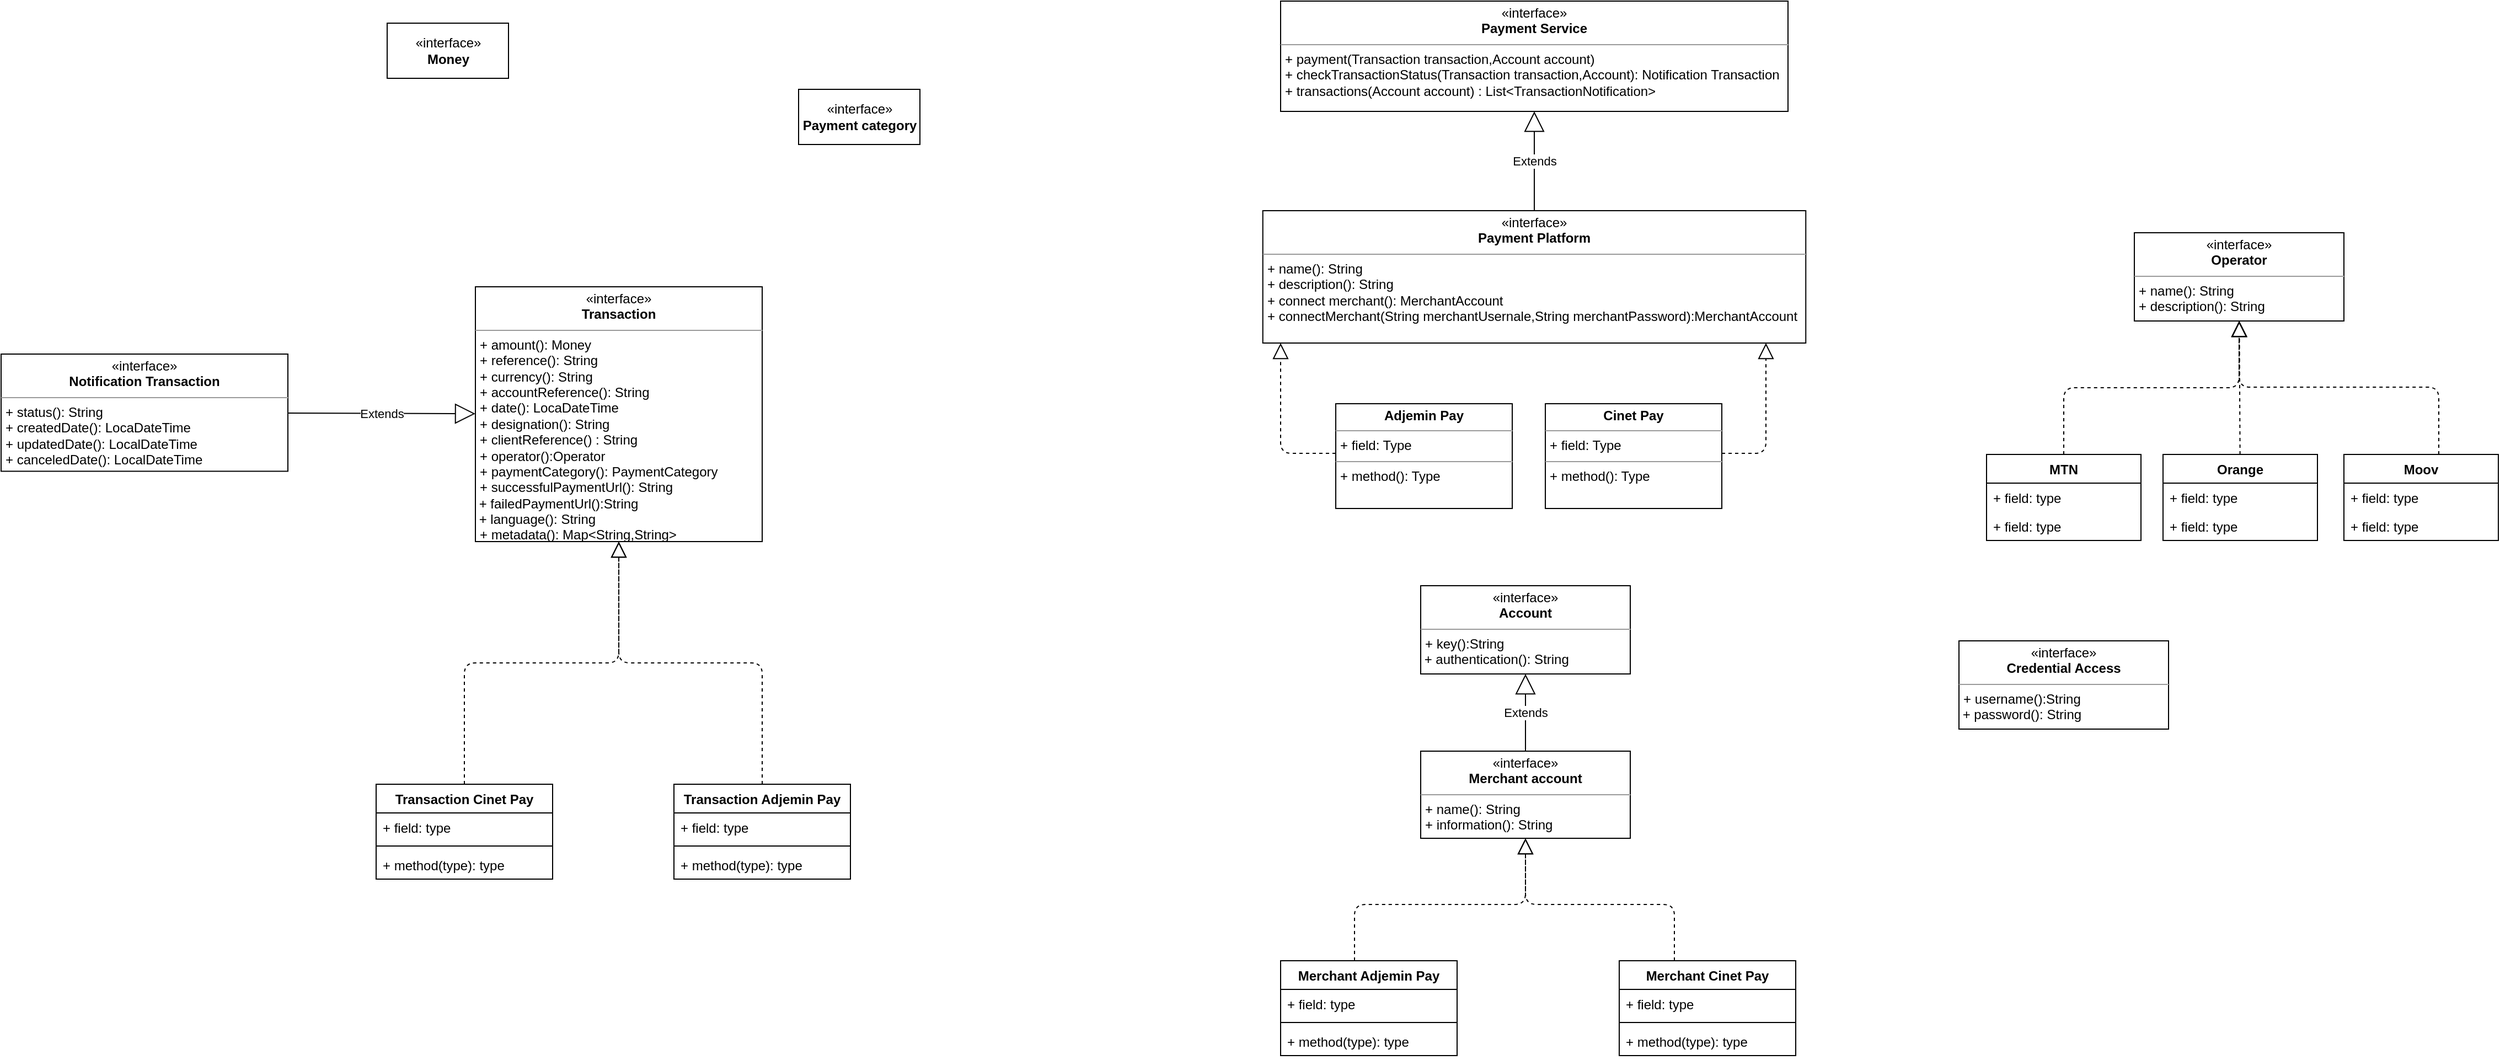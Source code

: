 <mxfile version="13.7.9" type="embed"><diagram id="fwskY1HQL-udNzID6mZi" name="Page-1"><mxGraphModel dx="2558" dy="633" grid="1" gridSize="10" guides="1" tooltips="1" connect="1" arrows="1" fold="1" page="1" pageScale="1" pageWidth="827" pageHeight="1169" math="0" shadow="0"><root><mxCell id="0"/><mxCell id="1" parent="0"/><mxCell id="k0gJWanafnydEsKdQi3P-4" value="Extends" style="endArrow=block;endSize=16;endFill=0;html=1;" parent="1" source="k0gJWanafnydEsKdQi3P-13" target="k0gJWanafnydEsKdQi3P-83" edge="1"><mxGeometry width="160" relative="1" as="geometry"><mxPoint x="-178" y="729" as="sourcePoint"/><mxPoint x="-178" y="659" as="targetPoint"/></mxGeometry></mxCell><mxCell id="k0gJWanafnydEsKdQi3P-13" value="&lt;p style=&quot;margin: 0px ; margin-top: 4px ; text-align: center&quot;&gt;«interface»&lt;br&gt;&lt;b&gt;Merchant account&lt;/b&gt;&lt;/p&gt;&lt;hr size=&quot;1&quot;&gt;&lt;p style=&quot;margin: 0px 0px 0px 4px&quot;&gt;+ name(): String&lt;br&gt;&lt;/p&gt;&lt;p style=&quot;margin: 0px 0px 0px 4px&quot;&gt;+ information(): String&lt;/p&gt;" style="verticalAlign=top;align=left;overflow=fill;fontSize=12;fontFamily=Helvetica;html=1;" parent="1" vertex="1"><mxGeometry x="-263" y="730" width="190" height="79" as="geometry"/></mxCell><mxCell id="k0gJWanafnydEsKdQi3P-15" value="&lt;p style=&quot;margin: 0px ; margin-top: 4px ; text-align: center&quot;&gt;«interface»&lt;br&gt;&lt;b&gt;Transaction&lt;/b&gt;&lt;/p&gt;&lt;hr size=&quot;1&quot;&gt;&lt;p style=&quot;margin: 0px ; margin-left: 4px&quot;&gt;+ amount(): Money&lt;br&gt;&lt;/p&gt;&lt;p style=&quot;margin: 0px ; margin-left: 4px&quot;&gt;+ reference(): String&lt;/p&gt;&lt;p style=&quot;margin: 0px ; margin-left: 4px&quot;&gt;+ currency(): String&lt;/p&gt;&lt;p style=&quot;margin: 0px ; margin-left: 4px&quot;&gt;+ accountReference(): String&lt;/p&gt;&lt;p style=&quot;margin: 0px ; margin-left: 4px&quot;&gt;+ date(): LocaDateTime&lt;/p&gt;&lt;p style=&quot;margin: 0px ; margin-left: 4px&quot;&gt;+ designation(): String&lt;/p&gt;&lt;p style=&quot;margin: 0px ; margin-left: 4px&quot;&gt;+ clientReference() : String&lt;/p&gt;&lt;p style=&quot;margin: 0px ; margin-left: 4px&quot;&gt;+ operator():Operator&lt;/p&gt;&lt;p style=&quot;margin: 0px ; margin-left: 4px&quot;&gt;+ paymentCategory(): PaymentCategory&lt;/p&gt;&lt;p style=&quot;margin: 0px ; margin-left: 4px&quot;&gt;+&amp;nbsp;successfulPaymentUrl(): String&lt;/p&gt;&amp;nbsp;+ failedPaymentUrl():String&lt;br&gt;&amp;nbsp;+ language(): String&lt;br&gt;&lt;p style=&quot;margin: 0px ; margin-left: 4px&quot;&gt;+&amp;nbsp;metadata(): Map&amp;lt;String,String&amp;gt;&lt;/p&gt;" style="verticalAlign=top;align=left;overflow=fill;fontSize=12;fontFamily=Helvetica;html=1;" parent="1" vertex="1"><mxGeometry x="-1120" y="309" width="260" height="231" as="geometry"/></mxCell><mxCell id="k0gJWanafnydEsKdQi3P-16" value="«interface»&lt;br&gt;&lt;b&gt;Payment category&lt;/b&gt;" style="html=1;" parent="1" vertex="1"><mxGeometry x="-827" y="130" width="110" height="50" as="geometry"/></mxCell><mxCell id="k0gJWanafnydEsKdQi3P-19" value="&lt;p style=&quot;margin: 0px ; margin-top: 4px ; text-align: center&quot;&gt;«interface»&lt;br&gt;&lt;b&gt;Operator&lt;/b&gt;&lt;br&gt;&lt;/p&gt;&lt;hr size=&quot;1&quot;&gt;&lt;p style=&quot;margin: 0px ; margin-left: 4px&quot;&gt;+ name(): String&lt;br&gt;&lt;/p&gt;&lt;p style=&quot;margin: 0px ; margin-left: 4px&quot;&gt;+ description(): String&lt;/p&gt;" style="verticalAlign=top;align=left;overflow=fill;fontSize=12;fontFamily=Helvetica;html=1;" parent="1" vertex="1"><mxGeometry x="384" y="260" width="190" height="80" as="geometry"/></mxCell><mxCell id="k0gJWanafnydEsKdQi3P-20" value="&lt;p style=&quot;margin: 0px ; margin-top: 4px ; text-align: center&quot;&gt;«interface»&lt;br&gt;&lt;b&gt;Payment Platform&lt;/b&gt;&lt;/p&gt;&lt;hr size=&quot;1&quot;&gt;&lt;p style=&quot;margin: 0px ; margin-left: 4px&quot;&gt;+ name(): String&lt;br&gt;&lt;/p&gt;&lt;p style=&quot;margin: 0px ; margin-left: 4px&quot;&gt;+ description(): String&lt;br&gt;&lt;/p&gt;&lt;p style=&quot;margin: 0px ; margin-left: 4px&quot;&gt;+ connect merchant(): MerchantAccount&lt;/p&gt;&lt;p style=&quot;margin: 0px ; margin-left: 4px&quot;&gt;+ connectMerchant(String merchantUsernale,String merchantPassword):MerchantAccount&lt;/p&gt;" style="verticalAlign=top;align=left;overflow=fill;fontSize=12;fontFamily=Helvetica;html=1;" parent="1" vertex="1"><mxGeometry x="-406.12" y="240" width="492.25" height="120" as="geometry"/></mxCell><mxCell id="k0gJWanafnydEsKdQi3P-26" value="&lt;p style=&quot;margin: 0px ; margin-top: 4px ; text-align: center&quot;&gt;&lt;b&gt;Adjemin Pay&lt;/b&gt;&lt;/p&gt;&lt;hr size=&quot;1&quot;&gt;&lt;p style=&quot;margin: 0px ; margin-left: 4px&quot;&gt;+ field: Type&lt;/p&gt;&lt;hr size=&quot;1&quot;&gt;&lt;p style=&quot;margin: 0px ; margin-left: 4px&quot;&gt;+ method(): Type&lt;/p&gt;" style="verticalAlign=top;align=left;overflow=fill;fontSize=12;fontFamily=Helvetica;html=1;" parent="1" vertex="1"><mxGeometry x="-340" y="415" width="160" height="95" as="geometry"/></mxCell><mxCell id="k0gJWanafnydEsKdQi3P-27" value="&lt;p style=&quot;margin: 0px ; margin-top: 4px ; text-align: center&quot;&gt;&lt;b&gt;Cinet Pay&lt;/b&gt;&lt;/p&gt;&lt;hr size=&quot;1&quot;&gt;&lt;p style=&quot;margin: 0px ; margin-left: 4px&quot;&gt;+ field: Type&lt;/p&gt;&lt;hr size=&quot;1&quot;&gt;&lt;p style=&quot;margin: 0px ; margin-left: 4px&quot;&gt;+ method(): Type&lt;/p&gt;" style="verticalAlign=top;align=left;overflow=fill;fontSize=12;fontFamily=Helvetica;html=1;" parent="1" vertex="1"><mxGeometry x="-150" y="415" width="160" height="95" as="geometry"/></mxCell><mxCell id="k0gJWanafnydEsKdQi3P-28" value="" style="endArrow=block;dashed=1;endFill=0;endSize=12;html=1;edgeStyle=orthogonalEdgeStyle;" parent="1" source="k0gJWanafnydEsKdQi3P-26" target="k0gJWanafnydEsKdQi3P-20" edge="1"><mxGeometry width="160" relative="1" as="geometry"><mxPoint x="-490" y="335" as="sourcePoint"/><mxPoint x="-330" y="335" as="targetPoint"/><Array as="points"><mxPoint x="-390" y="460"/></Array></mxGeometry></mxCell><mxCell id="k0gJWanafnydEsKdQi3P-29" value="" style="endArrow=block;dashed=1;endFill=0;endSize=12;html=1;edgeStyle=orthogonalEdgeStyle;" parent="1" source="k0gJWanafnydEsKdQi3P-27" target="k0gJWanafnydEsKdQi3P-20" edge="1"><mxGeometry width="160" relative="1" as="geometry"><mxPoint x="-290" y="445" as="sourcePoint"/><mxPoint x="-130" y="445" as="targetPoint"/><Array as="points"><mxPoint x="50" y="460"/><mxPoint x="50" y="285"/></Array></mxGeometry></mxCell><mxCell id="k0gJWanafnydEsKdQi3P-33" value="" style="endArrow=block;dashed=1;endFill=0;endSize=12;html=1;edgeStyle=orthogonalEdgeStyle;" parent="1" source="k0gJWanafnydEsKdQi3P-40" target="k0gJWanafnydEsKdQi3P-15" edge="1"><mxGeometry width="160" relative="1" as="geometry"><mxPoint x="-1120" y="790" as="sourcePoint"/><mxPoint x="-1030" y="690" as="targetPoint"/></mxGeometry></mxCell><mxCell id="k0gJWanafnydEsKdQi3P-34" value="" style="endArrow=block;dashed=1;endFill=0;endSize=12;html=1;edgeStyle=orthogonalEdgeStyle;" parent="1" source="k0gJWanafnydEsKdQi3P-36" target="k0gJWanafnydEsKdQi3P-15" edge="1"><mxGeometry width="160" relative="1" as="geometry"><mxPoint x="-860" y="790" as="sourcePoint"/><mxPoint x="-740" y="700" as="targetPoint"/></mxGeometry></mxCell><mxCell id="k0gJWanafnydEsKdQi3P-36" value="Transaction Adjemin Pay" style="swimlane;fontStyle=1;align=center;verticalAlign=top;childLayout=stackLayout;horizontal=1;startSize=26;horizontalStack=0;resizeParent=1;resizeParentMax=0;resizeLast=0;collapsible=1;marginBottom=0;" parent="1" vertex="1"><mxGeometry x="-940" y="760" width="160" height="86" as="geometry"/></mxCell><mxCell id="k0gJWanafnydEsKdQi3P-37" value="+ field: type" style="text;strokeColor=none;fillColor=none;align=left;verticalAlign=top;spacingLeft=4;spacingRight=4;overflow=hidden;rotatable=0;points=[[0,0.5],[1,0.5]];portConstraint=eastwest;" parent="k0gJWanafnydEsKdQi3P-36" vertex="1"><mxGeometry y="26" width="160" height="26" as="geometry"/></mxCell><mxCell id="k0gJWanafnydEsKdQi3P-38" value="" style="line;strokeWidth=1;fillColor=none;align=left;verticalAlign=middle;spacingTop=-1;spacingLeft=3;spacingRight=3;rotatable=0;labelPosition=right;points=[];portConstraint=eastwest;" parent="k0gJWanafnydEsKdQi3P-36" vertex="1"><mxGeometry y="52" width="160" height="8" as="geometry"/></mxCell><mxCell id="k0gJWanafnydEsKdQi3P-39" value="+ method(type): type" style="text;strokeColor=none;fillColor=none;align=left;verticalAlign=top;spacingLeft=4;spacingRight=4;overflow=hidden;rotatable=0;points=[[0,0.5],[1,0.5]];portConstraint=eastwest;" parent="k0gJWanafnydEsKdQi3P-36" vertex="1"><mxGeometry y="60" width="160" height="26" as="geometry"/></mxCell><mxCell id="k0gJWanafnydEsKdQi3P-40" value="Transaction Cinet Pay" style="swimlane;fontStyle=1;align=center;verticalAlign=top;childLayout=stackLayout;horizontal=1;startSize=26;horizontalStack=0;resizeParent=1;resizeParentMax=0;resizeLast=0;collapsible=1;marginBottom=0;" parent="1" vertex="1"><mxGeometry x="-1210" y="760" width="160" height="86" as="geometry"/></mxCell><mxCell id="k0gJWanafnydEsKdQi3P-41" value="+ field: type" style="text;strokeColor=none;fillColor=none;align=left;verticalAlign=top;spacingLeft=4;spacingRight=4;overflow=hidden;rotatable=0;points=[[0,0.5],[1,0.5]];portConstraint=eastwest;" parent="k0gJWanafnydEsKdQi3P-40" vertex="1"><mxGeometry y="26" width="160" height="26" as="geometry"/></mxCell><mxCell id="k0gJWanafnydEsKdQi3P-42" value="" style="line;strokeWidth=1;fillColor=none;align=left;verticalAlign=middle;spacingTop=-1;spacingLeft=3;spacingRight=3;rotatable=0;labelPosition=right;points=[];portConstraint=eastwest;" parent="k0gJWanafnydEsKdQi3P-40" vertex="1"><mxGeometry y="52" width="160" height="8" as="geometry"/></mxCell><mxCell id="k0gJWanafnydEsKdQi3P-43" value="+ method(type): type" style="text;strokeColor=none;fillColor=none;align=left;verticalAlign=top;spacingLeft=4;spacingRight=4;overflow=hidden;rotatable=0;points=[[0,0.5],[1,0.5]];portConstraint=eastwest;" parent="k0gJWanafnydEsKdQi3P-40" vertex="1"><mxGeometry y="60" width="160" height="26" as="geometry"/></mxCell><mxCell id="k0gJWanafnydEsKdQi3P-45" value="Merchant Adjemin Pay" style="swimlane;fontStyle=1;align=center;verticalAlign=top;childLayout=stackLayout;horizontal=1;startSize=26;horizontalStack=0;resizeParent=1;resizeParentMax=0;resizeLast=0;collapsible=1;marginBottom=0;" parent="1" vertex="1"><mxGeometry x="-390" y="920" width="160" height="86" as="geometry"/></mxCell><mxCell id="k0gJWanafnydEsKdQi3P-46" value="+ field: type" style="text;strokeColor=none;fillColor=none;align=left;verticalAlign=top;spacingLeft=4;spacingRight=4;overflow=hidden;rotatable=0;points=[[0,0.5],[1,0.5]];portConstraint=eastwest;" parent="k0gJWanafnydEsKdQi3P-45" vertex="1"><mxGeometry y="26" width="160" height="26" as="geometry"/></mxCell><mxCell id="k0gJWanafnydEsKdQi3P-47" value="" style="line;strokeWidth=1;fillColor=none;align=left;verticalAlign=middle;spacingTop=-1;spacingLeft=3;spacingRight=3;rotatable=0;labelPosition=right;points=[];portConstraint=eastwest;" parent="k0gJWanafnydEsKdQi3P-45" vertex="1"><mxGeometry y="52" width="160" height="8" as="geometry"/></mxCell><mxCell id="k0gJWanafnydEsKdQi3P-48" value="+ method(type): type" style="text;strokeColor=none;fillColor=none;align=left;verticalAlign=top;spacingLeft=4;spacingRight=4;overflow=hidden;rotatable=0;points=[[0,0.5],[1,0.5]];portConstraint=eastwest;" parent="k0gJWanafnydEsKdQi3P-45" vertex="1"><mxGeometry y="60" width="160" height="26" as="geometry"/></mxCell><mxCell id="k0gJWanafnydEsKdQi3P-54" value="Merchant Cinet Pay" style="swimlane;fontStyle=1;align=center;verticalAlign=top;childLayout=stackLayout;horizontal=1;startSize=26;horizontalStack=0;resizeParent=1;resizeParentMax=0;resizeLast=0;collapsible=1;marginBottom=0;" parent="1" vertex="1"><mxGeometry x="-83" y="920" width="160" height="86" as="geometry"/></mxCell><mxCell id="k0gJWanafnydEsKdQi3P-55" value="+ field: type" style="text;strokeColor=none;fillColor=none;align=left;verticalAlign=top;spacingLeft=4;spacingRight=4;overflow=hidden;rotatable=0;points=[[0,0.5],[1,0.5]];portConstraint=eastwest;" parent="k0gJWanafnydEsKdQi3P-54" vertex="1"><mxGeometry y="26" width="160" height="26" as="geometry"/></mxCell><mxCell id="k0gJWanafnydEsKdQi3P-56" value="" style="line;strokeWidth=1;fillColor=none;align=left;verticalAlign=middle;spacingTop=-1;spacingLeft=3;spacingRight=3;rotatable=0;labelPosition=right;points=[];portConstraint=eastwest;" parent="k0gJWanafnydEsKdQi3P-54" vertex="1"><mxGeometry y="52" width="160" height="8" as="geometry"/></mxCell><mxCell id="k0gJWanafnydEsKdQi3P-57" value="+ method(type): type" style="text;strokeColor=none;fillColor=none;align=left;verticalAlign=top;spacingLeft=4;spacingRight=4;overflow=hidden;rotatable=0;points=[[0,0.5],[1,0.5]];portConstraint=eastwest;" parent="k0gJWanafnydEsKdQi3P-54" vertex="1"><mxGeometry y="60" width="160" height="26" as="geometry"/></mxCell><mxCell id="k0gJWanafnydEsKdQi3P-59" value="" style="endArrow=block;dashed=1;endFill=0;endSize=12;html=1;edgeStyle=orthogonalEdgeStyle;" parent="1" source="k0gJWanafnydEsKdQi3P-54" target="k0gJWanafnydEsKdQi3P-13" edge="1"><mxGeometry width="160" relative="1" as="geometry"><mxPoint x="-242.369" y="939" as="sourcePoint"/><mxPoint x="-184.793" y="819" as="targetPoint"/><Array as="points"><mxPoint x="-33" y="869"/><mxPoint x="-168" y="869"/></Array></mxGeometry></mxCell><mxCell id="k0gJWanafnydEsKdQi3P-60" value="&lt;p style=&quot;margin: 0px ; margin-top: 4px ; text-align: center&quot;&gt;«interface»&lt;br&gt;&lt;b&gt;Payment Service&lt;/b&gt;&lt;/p&gt;&lt;hr size=&quot;1&quot;&gt;&lt;p style=&quot;margin: 0px ; margin-left: 4px&quot;&gt;+ payment(Transaction transaction,Account account)&lt;/p&gt;&lt;p style=&quot;margin: 0px ; margin-left: 4px&quot;&gt;+ checkTransactionStatus(Transaction transaction,Account): Notification Transaction&lt;/p&gt;&lt;p style=&quot;margin: 0px ; margin-left: 4px&quot;&gt;+ transactions(Account account) : List&amp;lt;TransactionNotification&amp;gt;&lt;/p&gt;" style="verticalAlign=top;align=left;overflow=fill;fontSize=12;fontFamily=Helvetica;html=1;" parent="1" vertex="1"><mxGeometry x="-390" y="50" width="460" height="100" as="geometry"/></mxCell><mxCell id="k0gJWanafnydEsKdQi3P-61" value="&lt;p style=&quot;margin: 0px ; margin-top: 4px ; text-align: center&quot;&gt;«interface»&lt;br&gt;&lt;b&gt;Notification Transaction&lt;/b&gt;&lt;/p&gt;&lt;hr size=&quot;1&quot;&gt;&lt;p style=&quot;margin: 0px ; margin-left: 4px&quot;&gt;+ status(): String&lt;/p&gt;&lt;p style=&quot;margin: 0px ; margin-left: 4px&quot;&gt;+ createdDate(): LocaDateTime&lt;/p&gt;&lt;p style=&quot;margin: 0px ; margin-left: 4px&quot;&gt;+ updatedDate(): LocalDateTime&lt;/p&gt;&lt;p style=&quot;margin: 0px ; margin-left: 4px&quot;&gt;+ canceledDate(): LocalDateTime&lt;/p&gt;" style="verticalAlign=top;align=left;overflow=fill;fontSize=12;fontFamily=Helvetica;html=1;" parent="1" vertex="1"><mxGeometry x="-1550" y="370" width="260" height="106.25" as="geometry"/></mxCell><mxCell id="k0gJWanafnydEsKdQi3P-62" value="Extends" style="endArrow=block;endSize=16;endFill=0;html=1;" parent="1" source="k0gJWanafnydEsKdQi3P-61" target="k0gJWanafnydEsKdQi3P-15" edge="1"><mxGeometry width="160" relative="1" as="geometry"><mxPoint x="-1470" y="670" as="sourcePoint"/><mxPoint x="-1310" y="670" as="targetPoint"/></mxGeometry></mxCell><mxCell id="k0gJWanafnydEsKdQi3P-63" value="Extends" style="endArrow=block;endSize=16;endFill=0;html=1;" parent="1" source="k0gJWanafnydEsKdQi3P-20" target="k0gJWanafnydEsKdQi3P-60" edge="1"><mxGeometry width="160" relative="1" as="geometry"><mxPoint x="-500" y="225" as="sourcePoint"/><mxPoint x="-340" y="225" as="targetPoint"/></mxGeometry></mxCell><mxCell id="k0gJWanafnydEsKdQi3P-66" value="" style="endArrow=block;dashed=1;endFill=0;endSize=12;html=1;edgeStyle=orthogonalEdgeStyle;" parent="1" source="k0gJWanafnydEsKdQi3P-45" target="k0gJWanafnydEsKdQi3P-13" edge="1"><mxGeometry width="160" relative="1" as="geometry"><mxPoint x="-23" y="939" as="sourcePoint"/><mxPoint x="-168" y="819" as="targetPoint"/><Array as="points"><mxPoint x="-323" y="869"/><mxPoint x="-168" y="869"/></Array></mxGeometry></mxCell><mxCell id="k0gJWanafnydEsKdQi3P-67" value="Orange" style="swimlane;fontStyle=1;childLayout=stackLayout;horizontal=1;startSize=26;fillColor=none;horizontalStack=0;resizeParent=1;resizeParentMax=0;resizeLast=0;collapsible=1;marginBottom=0;" parent="1" vertex="1"><mxGeometry x="410" y="461" width="140" height="78" as="geometry"/></mxCell><mxCell id="k0gJWanafnydEsKdQi3P-68" value="+ field: type" style="text;strokeColor=none;fillColor=none;align=left;verticalAlign=top;spacingLeft=4;spacingRight=4;overflow=hidden;rotatable=0;points=[[0,0.5],[1,0.5]];portConstraint=eastwest;" parent="k0gJWanafnydEsKdQi3P-67" vertex="1"><mxGeometry y="26" width="140" height="26" as="geometry"/></mxCell><mxCell id="k0gJWanafnydEsKdQi3P-69" value="+ field: type" style="text;strokeColor=none;fillColor=none;align=left;verticalAlign=top;spacingLeft=4;spacingRight=4;overflow=hidden;rotatable=0;points=[[0,0.5],[1,0.5]];portConstraint=eastwest;" parent="k0gJWanafnydEsKdQi3P-67" vertex="1"><mxGeometry y="52" width="140" height="26" as="geometry"/></mxCell><mxCell id="k0gJWanafnydEsKdQi3P-71" value="Moov" style="swimlane;fontStyle=1;childLayout=stackLayout;horizontal=1;startSize=26;fillColor=none;horizontalStack=0;resizeParent=1;resizeParentMax=0;resizeLast=0;collapsible=1;marginBottom=0;" parent="1" vertex="1"><mxGeometry x="574" y="461" width="140" height="78" as="geometry"/></mxCell><mxCell id="k0gJWanafnydEsKdQi3P-72" value="+ field: type" style="text;strokeColor=none;fillColor=none;align=left;verticalAlign=top;spacingLeft=4;spacingRight=4;overflow=hidden;rotatable=0;points=[[0,0.5],[1,0.5]];portConstraint=eastwest;" parent="k0gJWanafnydEsKdQi3P-71" vertex="1"><mxGeometry y="26" width="140" height="26" as="geometry"/></mxCell><mxCell id="k0gJWanafnydEsKdQi3P-73" value="+ field: type" style="text;strokeColor=none;fillColor=none;align=left;verticalAlign=top;spacingLeft=4;spacingRight=4;overflow=hidden;rotatable=0;points=[[0,0.5],[1,0.5]];portConstraint=eastwest;" parent="k0gJWanafnydEsKdQi3P-71" vertex="1"><mxGeometry y="52" width="140" height="26" as="geometry"/></mxCell><mxCell id="k0gJWanafnydEsKdQi3P-75" value="MTN" style="swimlane;fontStyle=1;childLayout=stackLayout;horizontal=1;startSize=26;fillColor=none;horizontalStack=0;resizeParent=1;resizeParentMax=0;resizeLast=0;collapsible=1;marginBottom=0;" parent="1" vertex="1"><mxGeometry x="250" y="461" width="140" height="78" as="geometry"/></mxCell><mxCell id="k0gJWanafnydEsKdQi3P-76" value="+ field: type" style="text;strokeColor=none;fillColor=none;align=left;verticalAlign=top;spacingLeft=4;spacingRight=4;overflow=hidden;rotatable=0;points=[[0,0.5],[1,0.5]];portConstraint=eastwest;" parent="k0gJWanafnydEsKdQi3P-75" vertex="1"><mxGeometry y="26" width="140" height="26" as="geometry"/></mxCell><mxCell id="k0gJWanafnydEsKdQi3P-77" value="+ field: type" style="text;strokeColor=none;fillColor=none;align=left;verticalAlign=top;spacingLeft=4;spacingRight=4;overflow=hidden;rotatable=0;points=[[0,0.5],[1,0.5]];portConstraint=eastwest;" parent="k0gJWanafnydEsKdQi3P-75" vertex="1"><mxGeometry y="52" width="140" height="26" as="geometry"/></mxCell><mxCell id="k0gJWanafnydEsKdQi3P-80" value="" style="endArrow=block;dashed=1;endFill=0;endSize=12;html=1;edgeStyle=orthogonalEdgeStyle;" parent="1" source="k0gJWanafnydEsKdQi3P-75" target="k0gJWanafnydEsKdQi3P-19" edge="1"><mxGeometry width="160" relative="1" as="geometry"><mxPoint x="270" y="390" as="sourcePoint"/><mxPoint x="430" y="390" as="targetPoint"/></mxGeometry></mxCell><mxCell id="k0gJWanafnydEsKdQi3P-81" value="" style="endArrow=block;dashed=1;endFill=0;endSize=12;html=1;" parent="1" source="k0gJWanafnydEsKdQi3P-67" target="k0gJWanafnydEsKdQi3P-19" edge="1"><mxGeometry width="160" relative="1" as="geometry"><mxPoint x="361.005" y="471" as="sourcePoint"/><mxPoint x="457.2" y="350" as="targetPoint"/></mxGeometry></mxCell><mxCell id="k0gJWanafnydEsKdQi3P-82" value="" style="endArrow=block;dashed=1;endFill=0;endSize=12;html=1;edgeStyle=orthogonalEdgeStyle;" parent="1" source="k0gJWanafnydEsKdQi3P-71" target="k0gJWanafnydEsKdQi3P-19" edge="1"><mxGeometry width="160" relative="1" as="geometry"><mxPoint x="501.075" y="471" as="sourcePoint"/><mxPoint x="492" y="350" as="targetPoint"/><Array as="points"><mxPoint x="660" y="400"/><mxPoint x="479" y="400"/></Array></mxGeometry></mxCell><mxCell id="k0gJWanafnydEsKdQi3P-83" value="&lt;p style=&quot;margin: 0px ; margin-top: 4px ; text-align: center&quot;&gt;«interface»&lt;br&gt;&lt;b&gt;Account&lt;/b&gt;&lt;br&gt;&lt;/p&gt;&lt;hr size=&quot;1&quot;&gt;&lt;p style=&quot;margin: 0px ; margin-left: 4px&quot;&gt;&lt;span&gt;+ key():String&lt;/span&gt;&lt;br&gt;&lt;/p&gt;&amp;nbsp;+ authentication(): String&lt;p style=&quot;margin: 0px ; margin-left: 4px&quot;&gt;&lt;br&gt;&lt;/p&gt;" style="verticalAlign=top;align=left;overflow=fill;fontSize=12;fontFamily=Helvetica;html=1;" parent="1" vertex="1"><mxGeometry x="-263" y="580" width="190" height="80" as="geometry"/></mxCell><mxCell id="VsxWtAFYQBEIj0mqTAWM-2" value="«interface»&lt;br&gt;&lt;b&gt;Money&lt;br&gt;&lt;/b&gt;" style="html=1;" parent="1" vertex="1"><mxGeometry x="-1200" y="70" width="110" height="50" as="geometry"/></mxCell><mxCell id="2" value="&lt;p style=&quot;margin: 0px ; margin-top: 4px ; text-align: center&quot;&gt;«interface»&lt;br&gt;&lt;b&gt;Credential Access&lt;/b&gt;&lt;br&gt;&lt;/p&gt;&lt;hr size=&quot;1&quot;&gt;&lt;p style=&quot;margin: 0px ; margin-left: 4px&quot;&gt;&lt;span&gt;+ username():String&lt;/span&gt;&lt;br&gt;&lt;/p&gt;&amp;nbsp;+ password(): String&lt;p style=&quot;margin: 0px ; margin-left: 4px&quot;&gt;&lt;br&gt;&lt;/p&gt;" style="verticalAlign=top;align=left;overflow=fill;fontSize=12;fontFamily=Helvetica;html=1;" vertex="1" parent="1"><mxGeometry x="225" y="630" width="190" height="80" as="geometry"/></mxCell></root></mxGraphModel></diagram></mxfile>